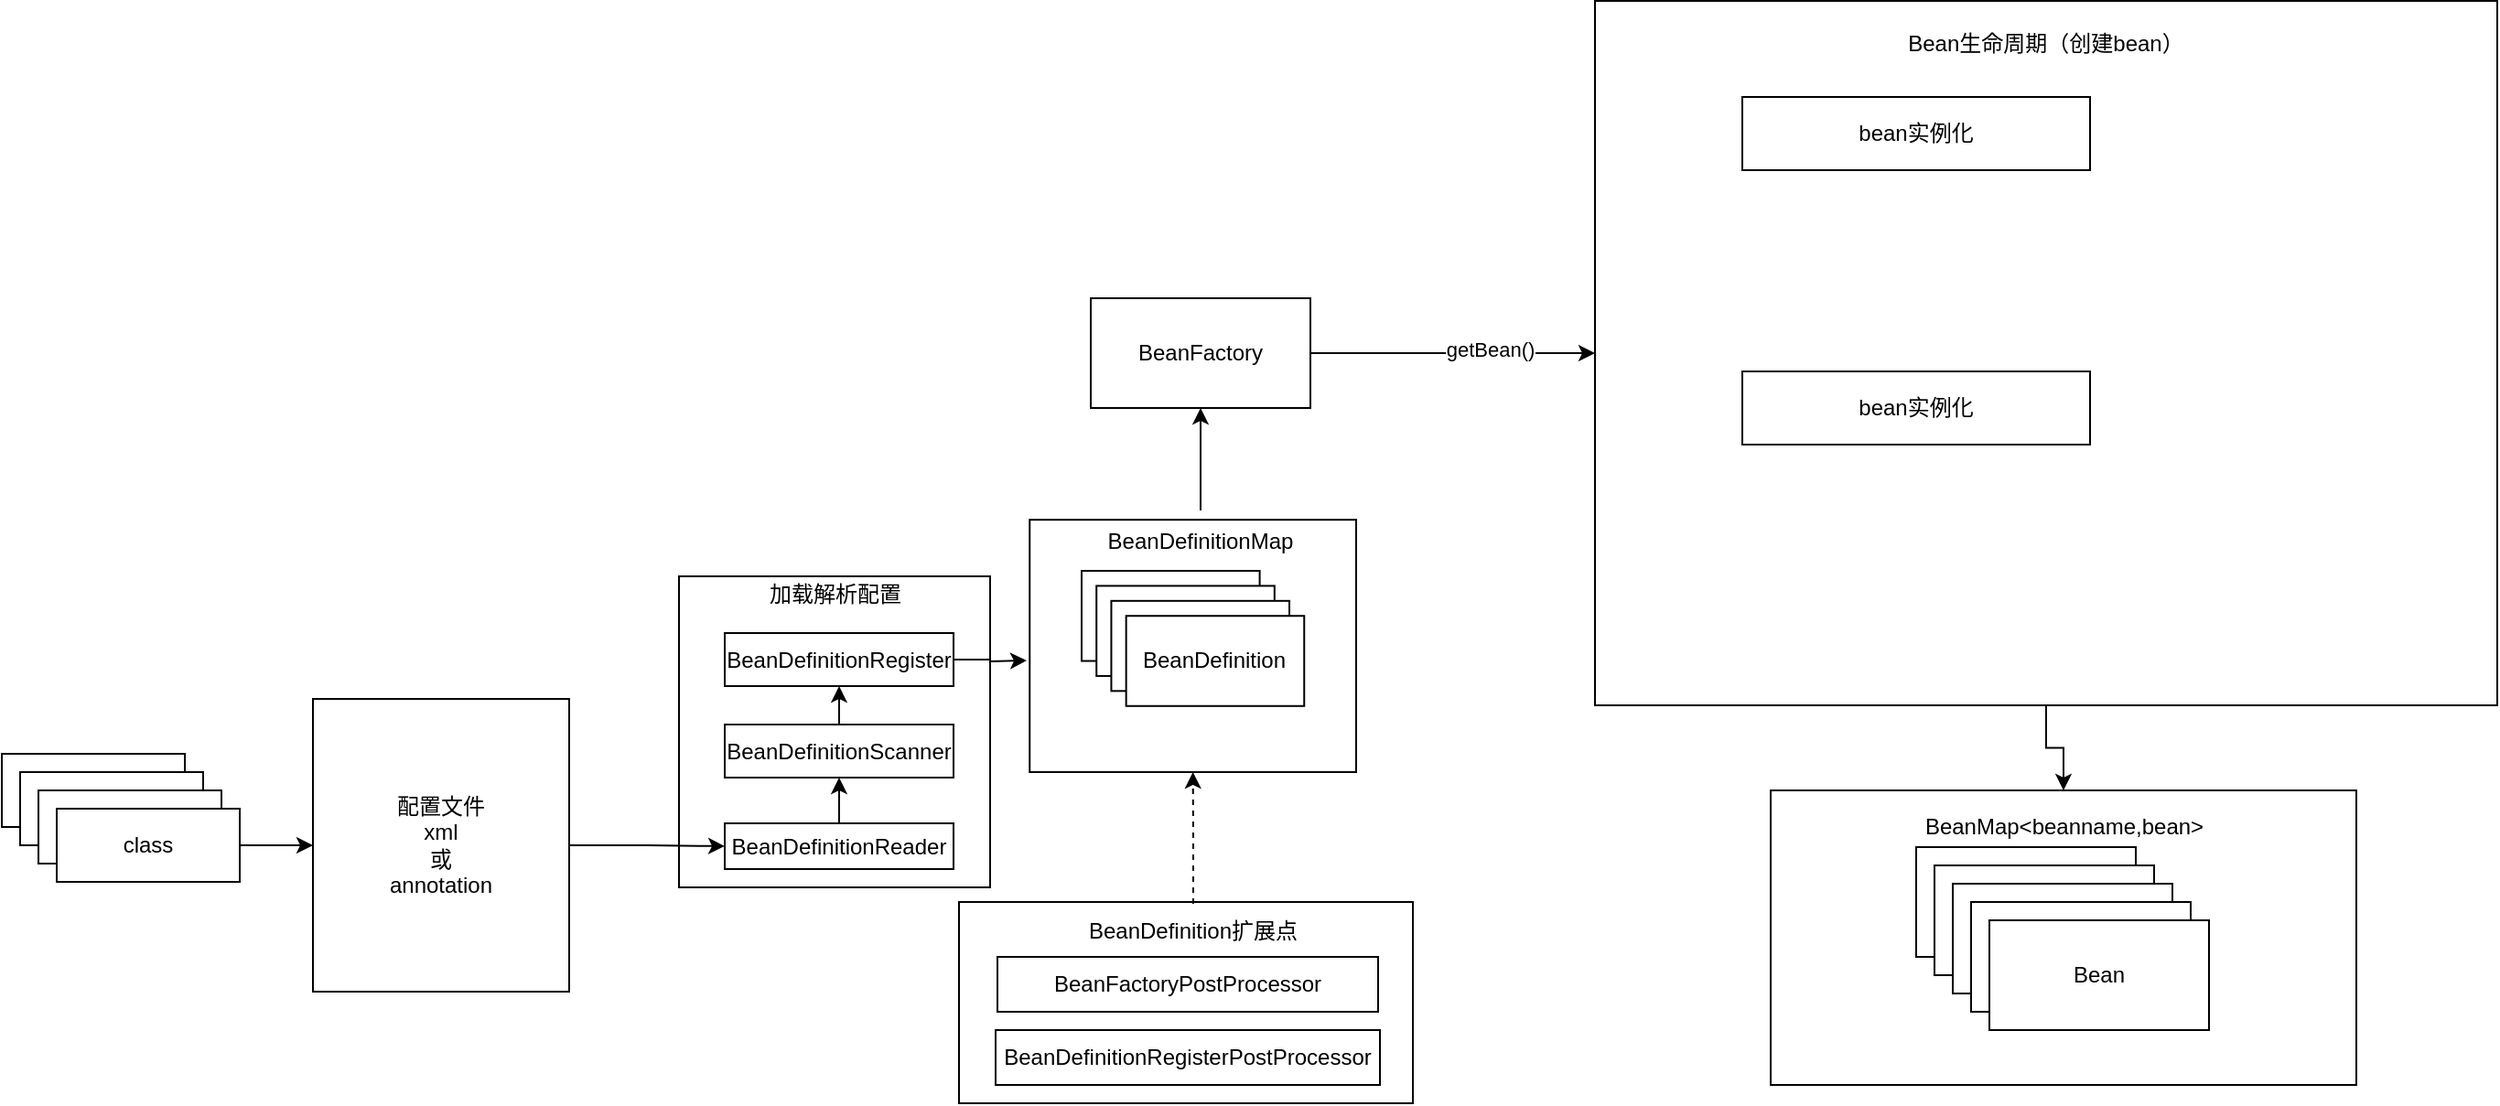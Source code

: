 <mxfile version="19.0.3" type="device"><diagram id="precsoEM_j89DtoLCMSe" name="第 1 页"><mxGraphModel dx="918" dy="754" grid="1" gridSize="10" guides="1" tooltips="1" connect="1" arrows="1" fold="1" page="1" pageScale="1" pageWidth="827" pageHeight="1169" math="0" shadow="0"><root><mxCell id="0"/><mxCell id="1" parent="0"/><mxCell id="48FgvgZlh4xo8QPjYJhj-1" value="配置文件&lt;br&gt;xml&lt;br&gt;或&lt;br&gt;annotation" style="rounded=0;whiteSpace=wrap;html=1;" parent="1" vertex="1"><mxGeometry x="180" y="419" width="140" height="160" as="geometry"/></mxCell><mxCell id="48FgvgZlh4xo8QPjYJhj-49" style="edgeStyle=orthogonalEdgeStyle;rounded=0;orthogonalLoop=1;jettySize=auto;html=1;exitX=0.5;exitY=1;exitDx=0;exitDy=0;" parent="1" source="48FgvgZlh4xo8QPjYJhj-2" target="48FgvgZlh4xo8QPjYJhj-11" edge="1"><mxGeometry relative="1" as="geometry"/></mxCell><mxCell id="48FgvgZlh4xo8QPjYJhj-2" value="" style="rounded=0;whiteSpace=wrap;html=1;" parent="1" vertex="1"><mxGeometry x="880.5" y="37.5" width="493" height="385" as="geometry"/></mxCell><mxCell id="48FgvgZlh4xo8QPjYJhj-3" value="class" style="rounded=0;whiteSpace=wrap;html=1;" parent="1" vertex="1"><mxGeometry x="10" y="449" width="100" height="40" as="geometry"/></mxCell><mxCell id="48FgvgZlh4xo8QPjYJhj-5" value="class" style="rounded=0;whiteSpace=wrap;html=1;" parent="1" vertex="1"><mxGeometry x="20" y="459" width="100" height="40" as="geometry"/></mxCell><mxCell id="48FgvgZlh4xo8QPjYJhj-6" value="class" style="rounded=0;whiteSpace=wrap;html=1;" parent="1" vertex="1"><mxGeometry x="30" y="469" width="100" height="40" as="geometry"/></mxCell><mxCell id="48FgvgZlh4xo8QPjYJhj-8" style="edgeStyle=orthogonalEdgeStyle;rounded=0;orthogonalLoop=1;jettySize=auto;html=1;exitX=1;exitY=0.5;exitDx=0;exitDy=0;entryX=0;entryY=0.5;entryDx=0;entryDy=0;" parent="1" source="48FgvgZlh4xo8QPjYJhj-7" target="48FgvgZlh4xo8QPjYJhj-1" edge="1"><mxGeometry relative="1" as="geometry"><Array as="points"/></mxGeometry></mxCell><mxCell id="48FgvgZlh4xo8QPjYJhj-7" value="class" style="rounded=0;whiteSpace=wrap;html=1;" parent="1" vertex="1"><mxGeometry x="40" y="479" width="100" height="40" as="geometry"/></mxCell><mxCell id="48FgvgZlh4xo8QPjYJhj-37" style="edgeStyle=orthogonalEdgeStyle;rounded=0;orthogonalLoop=1;jettySize=auto;html=1;exitX=1;exitY=0.5;exitDx=0;exitDy=0;" parent="1" source="48FgvgZlh4xo8QPjYJhj-9" target="48FgvgZlh4xo8QPjYJhj-2" edge="1"><mxGeometry relative="1" as="geometry"/></mxCell><mxCell id="48FgvgZlh4xo8QPjYJhj-38" value="getBean()" style="edgeLabel;html=1;align=center;verticalAlign=middle;resizable=0;points=[];" parent="48FgvgZlh4xo8QPjYJhj-37" vertex="1" connectable="0"><mxGeometry x="0.252" y="2" relative="1" as="geometry"><mxPoint as="offset"/></mxGeometry></mxCell><mxCell id="48FgvgZlh4xo8QPjYJhj-9" value="BeanFactory" style="rounded=0;whiteSpace=wrap;html=1;" parent="1" vertex="1"><mxGeometry x="605" y="200" width="120" height="60" as="geometry"/></mxCell><mxCell id="48FgvgZlh4xo8QPjYJhj-13" value="" style="rounded=0;whiteSpace=wrap;html=1;" parent="1" vertex="1"><mxGeometry x="380" y="352" width="170" height="170" as="geometry"/></mxCell><mxCell id="48FgvgZlh4xo8QPjYJhj-14" value="加载解析配置" style="text;html=1;strokeColor=none;fillColor=none;align=center;verticalAlign=middle;whiteSpace=wrap;rounded=0;" parent="1" vertex="1"><mxGeometry x="422.5" y="352" width="85" height="20" as="geometry"/></mxCell><mxCell id="48FgvgZlh4xo8QPjYJhj-21" style="edgeStyle=orthogonalEdgeStyle;rounded=0;orthogonalLoop=1;jettySize=auto;html=1;exitX=0.5;exitY=0;exitDx=0;exitDy=0;entryX=0.5;entryY=1;entryDx=0;entryDy=0;" parent="1" source="48FgvgZlh4xo8QPjYJhj-15" target="48FgvgZlh4xo8QPjYJhj-18" edge="1"><mxGeometry relative="1" as="geometry"/></mxCell><mxCell id="48FgvgZlh4xo8QPjYJhj-15" value="BeanDefinitionReader" style="rounded=0;whiteSpace=wrap;html=1;" parent="1" vertex="1"><mxGeometry x="405" y="487" width="125" height="25" as="geometry"/></mxCell><mxCell id="48FgvgZlh4xo8QPjYJhj-22" style="edgeStyle=orthogonalEdgeStyle;rounded=0;orthogonalLoop=1;jettySize=auto;html=1;exitX=0.5;exitY=0;exitDx=0;exitDy=0;entryX=0.5;entryY=1;entryDx=0;entryDy=0;" parent="1" source="48FgvgZlh4xo8QPjYJhj-18" target="48FgvgZlh4xo8QPjYJhj-19" edge="1"><mxGeometry relative="1" as="geometry"/></mxCell><mxCell id="48FgvgZlh4xo8QPjYJhj-18" value="BeanDefinitionScanner" style="rounded=0;whiteSpace=wrap;html=1;" parent="1" vertex="1"><mxGeometry x="405" y="433" width="125" height="29" as="geometry"/></mxCell><mxCell id="48FgvgZlh4xo8QPjYJhj-24" style="edgeStyle=orthogonalEdgeStyle;rounded=0;orthogonalLoop=1;jettySize=auto;html=1;exitX=1;exitY=0.5;exitDx=0;exitDy=0;" parent="1" source="48FgvgZlh4xo8QPjYJhj-19" edge="1"><mxGeometry relative="1" as="geometry"><mxPoint x="570" y="398" as="targetPoint"/></mxGeometry></mxCell><mxCell id="48FgvgZlh4xo8QPjYJhj-19" value="BeanDefinitionRegister" style="rounded=0;whiteSpace=wrap;html=1;" parent="1" vertex="1"><mxGeometry x="405" y="383" width="125" height="29" as="geometry"/></mxCell><mxCell id="48FgvgZlh4xo8QPjYJhj-12" style="edgeStyle=orthogonalEdgeStyle;rounded=0;orthogonalLoop=1;jettySize=auto;html=1;exitX=1;exitY=0.5;exitDx=0;exitDy=0;entryX=0;entryY=0.5;entryDx=0;entryDy=0;" parent="1" source="48FgvgZlh4xo8QPjYJhj-1" target="48FgvgZlh4xo8QPjYJhj-15" edge="1"><mxGeometry relative="1" as="geometry"><mxPoint x="380" y="499" as="targetPoint"/></mxGeometry></mxCell><mxCell id="48FgvgZlh4xo8QPjYJhj-35" value="" style="group" parent="1" vertex="1" connectable="0"><mxGeometry x="600" y="316" width="150" height="143" as="geometry"/></mxCell><mxCell id="48FgvgZlh4xo8QPjYJhj-32" value="" style="group" parent="48FgvgZlh4xo8QPjYJhj-35" vertex="1" connectable="0"><mxGeometry y="33" width="150" height="110" as="geometry"/></mxCell><mxCell id="48FgvgZlh4xo8QPjYJhj-33" value="" style="rounded=0;whiteSpace=wrap;html=1;" parent="48FgvgZlh4xo8QPjYJhj-32" vertex="1"><mxGeometry x="-28.378" y="-27.91" width="178.378" height="137.91" as="geometry"/></mxCell><mxCell id="48FgvgZlh4xo8QPjYJhj-27" value="BeanDefinition" style="rounded=0;whiteSpace=wrap;html=1;" parent="48FgvgZlh4xo8QPjYJhj-32" vertex="1"><mxGeometry width="97.297" height="49.254" as="geometry"/></mxCell><mxCell id="48FgvgZlh4xo8QPjYJhj-28" value="BeanDefinition" style="rounded=0;whiteSpace=wrap;html=1;" parent="48FgvgZlh4xo8QPjYJhj-32" vertex="1"><mxGeometry x="8.108" y="8.209" width="97.297" height="49.254" as="geometry"/></mxCell><mxCell id="48FgvgZlh4xo8QPjYJhj-29" value="BeanDefinition" style="rounded=0;whiteSpace=wrap;html=1;" parent="48FgvgZlh4xo8QPjYJhj-32" vertex="1"><mxGeometry x="16.216" y="16.418" width="97.297" height="49.254" as="geometry"/></mxCell><mxCell id="48FgvgZlh4xo8QPjYJhj-30" value="BeanDefinition" style="rounded=0;whiteSpace=wrap;html=1;" parent="48FgvgZlh4xo8QPjYJhj-32" vertex="1"><mxGeometry x="24.324" y="24.627" width="97.297" height="49.254" as="geometry"/></mxCell><mxCell id="48FgvgZlh4xo8QPjYJhj-34" value="BeanDefinitionMap" style="text;html=1;strokeColor=none;fillColor=none;align=center;verticalAlign=middle;whiteSpace=wrap;rounded=0;" parent="48FgvgZlh4xo8QPjYJhj-35" vertex="1"><mxGeometry x="20" width="90" height="34" as="geometry"/></mxCell><mxCell id="48FgvgZlh4xo8QPjYJhj-36" style="edgeStyle=orthogonalEdgeStyle;rounded=0;orthogonalLoop=1;jettySize=auto;html=1;exitX=0.5;exitY=0;exitDx=0;exitDy=0;entryX=0.5;entryY=1;entryDx=0;entryDy=0;" parent="1" source="48FgvgZlh4xo8QPjYJhj-34" target="48FgvgZlh4xo8QPjYJhj-9" edge="1"><mxGeometry relative="1" as="geometry"/></mxCell><mxCell id="48FgvgZlh4xo8QPjYJhj-44" value="" style="group" parent="1" vertex="1" connectable="0"><mxGeometry x="533" y="530" width="248" height="110" as="geometry"/></mxCell><mxCell id="48FgvgZlh4xo8QPjYJhj-41" value="" style="rounded=0;whiteSpace=wrap;html=1;" parent="48FgvgZlh4xo8QPjYJhj-44" vertex="1"><mxGeometry width="248" height="110" as="geometry"/></mxCell><mxCell id="48FgvgZlh4xo8QPjYJhj-39" value="BeanFactoryPostProcessor" style="rounded=0;whiteSpace=wrap;html=1;" parent="48FgvgZlh4xo8QPjYJhj-44" vertex="1"><mxGeometry x="21" y="30" width="208" height="30" as="geometry"/></mxCell><mxCell id="48FgvgZlh4xo8QPjYJhj-40" value="BeanDefinitionRegisterPostProcessor" style="rounded=0;whiteSpace=wrap;html=1;" parent="48FgvgZlh4xo8QPjYJhj-44" vertex="1"><mxGeometry x="20" y="70" width="210" height="30" as="geometry"/></mxCell><mxCell id="48FgvgZlh4xo8QPjYJhj-43" value="BeanDefinition扩展点" style="text;html=1;strokeColor=none;fillColor=none;align=center;verticalAlign=middle;whiteSpace=wrap;rounded=0;" parent="48FgvgZlh4xo8QPjYJhj-44" vertex="1"><mxGeometry x="48" y="1" width="160" height="30" as="geometry"/></mxCell><mxCell id="48FgvgZlh4xo8QPjYJhj-48" style="edgeStyle=orthogonalEdgeStyle;rounded=0;orthogonalLoop=1;jettySize=auto;html=1;exitX=0.5;exitY=0;exitDx=0;exitDy=0;entryX=0.5;entryY=1;entryDx=0;entryDy=0;dashed=1;" parent="1" source="48FgvgZlh4xo8QPjYJhj-43" target="48FgvgZlh4xo8QPjYJhj-33" edge="1"><mxGeometry relative="1" as="geometry"/></mxCell><mxCell id="48FgvgZlh4xo8QPjYJhj-57" value="" style="group" parent="1" vertex="1" connectable="0"><mxGeometry x="976.5" y="469" width="320" height="161" as="geometry"/></mxCell><mxCell id="48FgvgZlh4xo8QPjYJhj-11" value="" style="rounded=0;whiteSpace=wrap;html=1;" parent="48FgvgZlh4xo8QPjYJhj-57" vertex="1"><mxGeometry width="320" height="161" as="geometry"/></mxCell><mxCell id="48FgvgZlh4xo8QPjYJhj-50" value="BeanMap&amp;lt;beanname,bean&amp;gt;" style="text;html=1;strokeColor=none;fillColor=none;align=center;verticalAlign=middle;whiteSpace=wrap;rounded=0;" parent="48FgvgZlh4xo8QPjYJhj-57" vertex="1"><mxGeometry x="130.5" y="5" width="60" height="30" as="geometry"/></mxCell><mxCell id="48FgvgZlh4xo8QPjYJhj-56" value="" style="group" parent="48FgvgZlh4xo8QPjYJhj-57" vertex="1" connectable="0"><mxGeometry x="79.5" y="31" width="160" height="100" as="geometry"/></mxCell><mxCell id="48FgvgZlh4xo8QPjYJhj-51" value="Bean" style="rounded=0;whiteSpace=wrap;html=1;" parent="48FgvgZlh4xo8QPjYJhj-56" vertex="1"><mxGeometry width="120" height="60" as="geometry"/></mxCell><mxCell id="48FgvgZlh4xo8QPjYJhj-52" value="Bean" style="rounded=0;whiteSpace=wrap;html=1;" parent="48FgvgZlh4xo8QPjYJhj-56" vertex="1"><mxGeometry x="10" y="10" width="120" height="60" as="geometry"/></mxCell><mxCell id="48FgvgZlh4xo8QPjYJhj-53" value="Bean" style="rounded=0;whiteSpace=wrap;html=1;" parent="48FgvgZlh4xo8QPjYJhj-56" vertex="1"><mxGeometry x="20" y="20" width="120" height="60" as="geometry"/></mxCell><mxCell id="48FgvgZlh4xo8QPjYJhj-54" value="Bean" style="rounded=0;whiteSpace=wrap;html=1;" parent="48FgvgZlh4xo8QPjYJhj-56" vertex="1"><mxGeometry x="30" y="30" width="120" height="60" as="geometry"/></mxCell><mxCell id="48FgvgZlh4xo8QPjYJhj-55" value="Bean" style="rounded=0;whiteSpace=wrap;html=1;" parent="48FgvgZlh4xo8QPjYJhj-56" vertex="1"><mxGeometry x="40" y="40" width="120" height="60" as="geometry"/></mxCell><mxCell id="48FgvgZlh4xo8QPjYJhj-58" value="Bean生命周期（创建bean）" style="text;html=1;strokeColor=none;fillColor=none;align=center;verticalAlign=middle;whiteSpace=wrap;rounded=0;" parent="1" vertex="1"><mxGeometry x="1030" y="50" width="194" height="22" as="geometry"/></mxCell><mxCell id="fxkS1Rj6PrVTc0kJjvPb-1" value="bean实例化" style="rounded=0;whiteSpace=wrap;html=1;" vertex="1" parent="1"><mxGeometry x="961" y="90" width="190" height="40" as="geometry"/></mxCell><mxCell id="fxkS1Rj6PrVTc0kJjvPb-2" value="bean实例化" style="rounded=0;whiteSpace=wrap;html=1;" vertex="1" parent="1"><mxGeometry x="961" y="240" width="190" height="40" as="geometry"/></mxCell></root></mxGraphModel></diagram></mxfile>